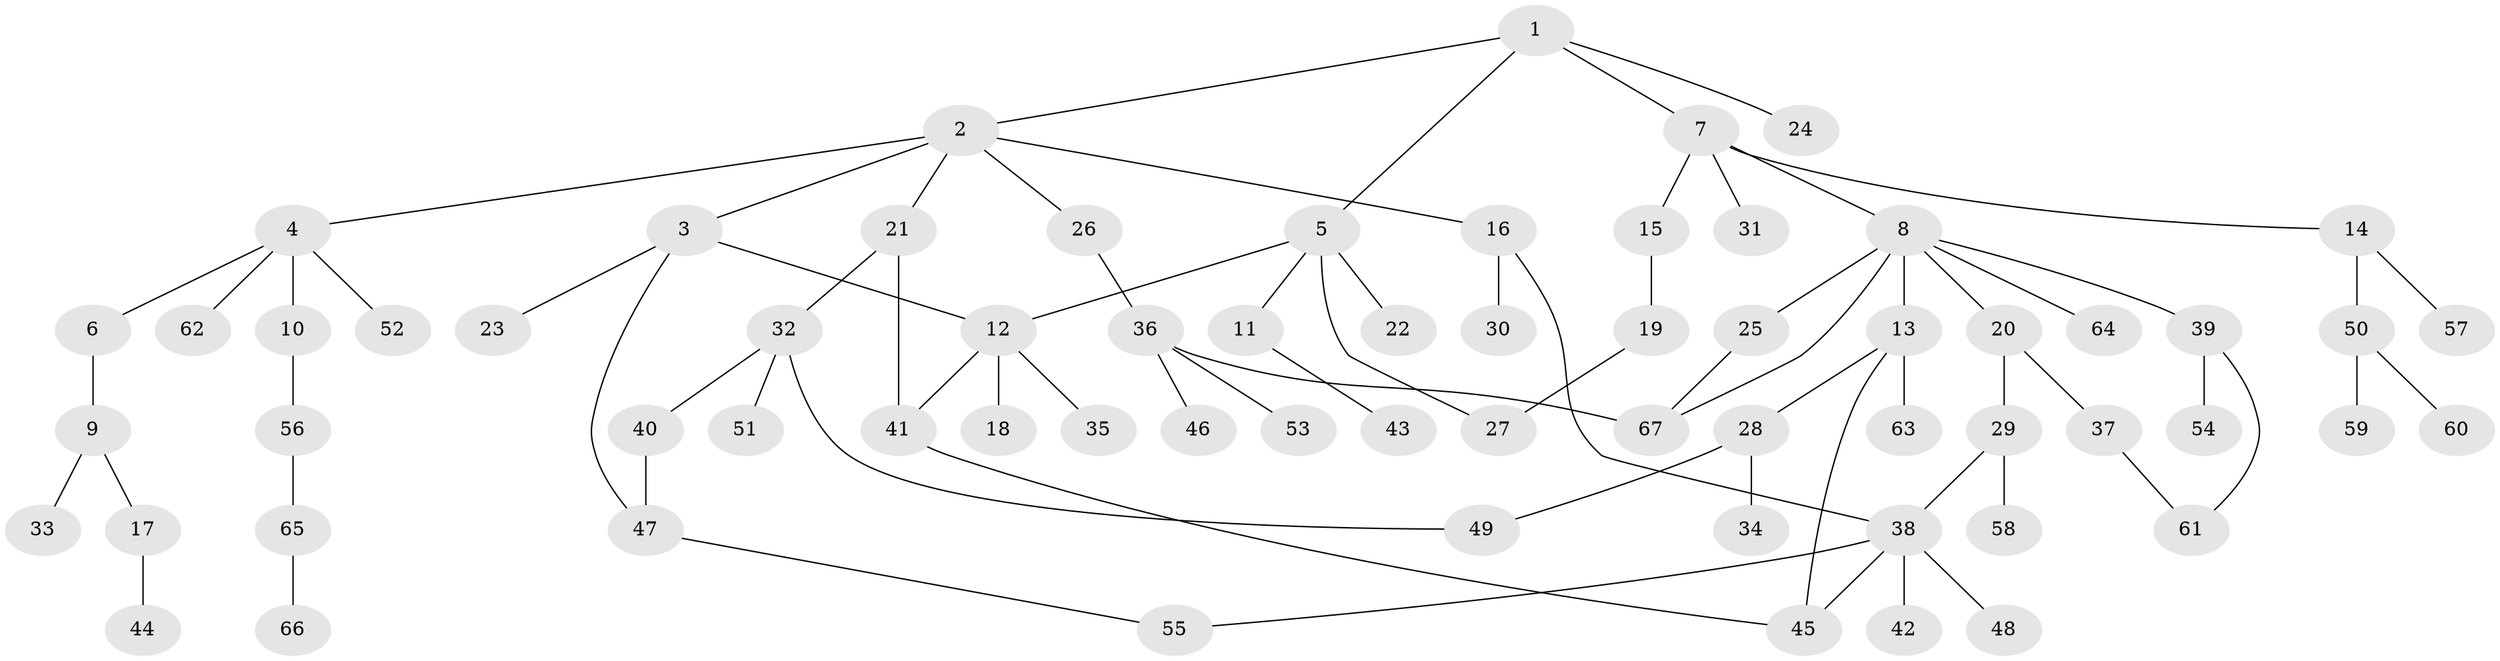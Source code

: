 // coarse degree distribution, {3: 0.13953488372093023, 7: 0.046511627906976744, 5: 0.09302325581395349, 2: 0.32558139534883723, 4: 0.06976744186046512, 1: 0.32558139534883723}
// Generated by graph-tools (version 1.1) at 2025/23/03/03/25 07:23:32]
// undirected, 67 vertices, 78 edges
graph export_dot {
graph [start="1"]
  node [color=gray90,style=filled];
  1;
  2;
  3;
  4;
  5;
  6;
  7;
  8;
  9;
  10;
  11;
  12;
  13;
  14;
  15;
  16;
  17;
  18;
  19;
  20;
  21;
  22;
  23;
  24;
  25;
  26;
  27;
  28;
  29;
  30;
  31;
  32;
  33;
  34;
  35;
  36;
  37;
  38;
  39;
  40;
  41;
  42;
  43;
  44;
  45;
  46;
  47;
  48;
  49;
  50;
  51;
  52;
  53;
  54;
  55;
  56;
  57;
  58;
  59;
  60;
  61;
  62;
  63;
  64;
  65;
  66;
  67;
  1 -- 2;
  1 -- 5;
  1 -- 7;
  1 -- 24;
  2 -- 3;
  2 -- 4;
  2 -- 16;
  2 -- 21;
  2 -- 26;
  3 -- 12;
  3 -- 23;
  3 -- 47;
  4 -- 6;
  4 -- 10;
  4 -- 52;
  4 -- 62;
  5 -- 11;
  5 -- 22;
  5 -- 27;
  5 -- 12;
  6 -- 9;
  7 -- 8;
  7 -- 14;
  7 -- 15;
  7 -- 31;
  8 -- 13;
  8 -- 20;
  8 -- 25;
  8 -- 39;
  8 -- 64;
  8 -- 67;
  9 -- 17;
  9 -- 33;
  10 -- 56;
  11 -- 43;
  12 -- 18;
  12 -- 35;
  12 -- 41;
  13 -- 28;
  13 -- 45;
  13 -- 63;
  14 -- 50;
  14 -- 57;
  15 -- 19;
  16 -- 30;
  16 -- 38;
  17 -- 44;
  19 -- 27;
  20 -- 29;
  20 -- 37;
  21 -- 32;
  21 -- 41;
  25 -- 67;
  26 -- 36;
  28 -- 34;
  28 -- 49;
  29 -- 38;
  29 -- 58;
  32 -- 40;
  32 -- 51;
  32 -- 49;
  36 -- 46;
  36 -- 53;
  36 -- 67;
  37 -- 61;
  38 -- 42;
  38 -- 48;
  38 -- 55;
  38 -- 45;
  39 -- 54;
  39 -- 61;
  40 -- 47;
  41 -- 45;
  47 -- 55;
  50 -- 59;
  50 -- 60;
  56 -- 65;
  65 -- 66;
}
